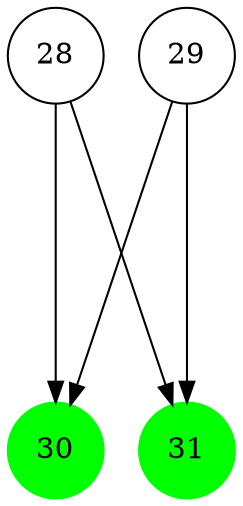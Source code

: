 digraph brain {
	ranksep=2.0;
	28 [shape=circle,color=black];
	29 [shape=circle,color=black];
	30 [shape=circle,style=filled,color=green];
	31 [shape=circle,style=filled,color=green];
	28	->	30;
	28	->	31;
	29	->	30;
	29	->	31;
	{ rank=same; }
	{ rank=same; 28; 29; }
	{ rank=same; 30; 31; }
}
